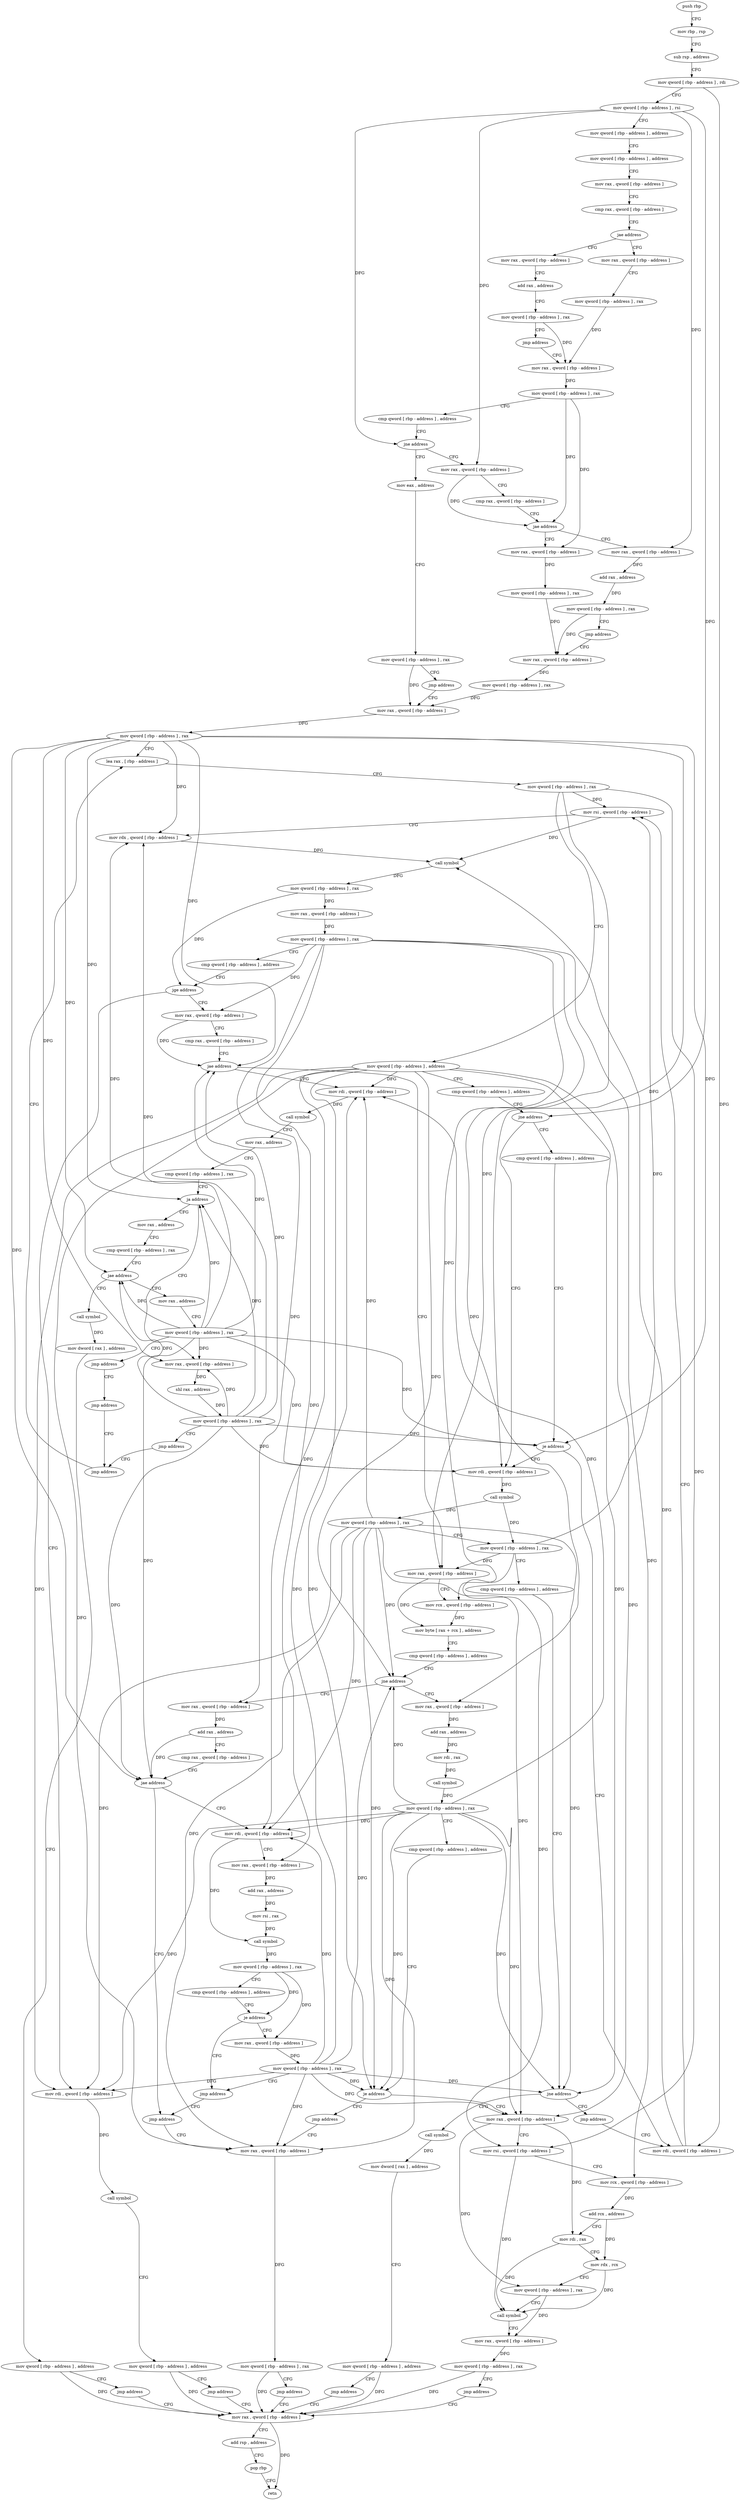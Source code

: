 digraph "func" {
"4246432" [label = "push rbp" ]
"4246433" [label = "mov rbp , rsp" ]
"4246436" [label = "sub rsp , address" ]
"4246443" [label = "mov qword [ rbp - address ] , rdi" ]
"4246447" [label = "mov qword [ rbp - address ] , rsi" ]
"4246451" [label = "mov qword [ rbp - address ] , address" ]
"4246459" [label = "mov qword [ rbp - address ] , address" ]
"4246467" [label = "mov rax , qword [ rbp - address ]" ]
"4246471" [label = "cmp rax , qword [ rbp - address ]" ]
"4246475" [label = "jae address" ]
"4246503" [label = "mov rax , qword [ rbp - address ]" ]
"4246481" [label = "mov rax , qword [ rbp - address ]" ]
"4246507" [label = "mov qword [ rbp - address ] , rax" ]
"4246514" [label = "mov rax , qword [ rbp - address ]" ]
"4246485" [label = "add rax , address" ]
"4246491" [label = "mov qword [ rbp - address ] , rax" ]
"4246498" [label = "jmp address" ]
"4246553" [label = "mov rax , qword [ rbp - address ]" ]
"4246557" [label = "cmp rax , qword [ rbp - address ]" ]
"4246561" [label = "jae address" ]
"4246589" [label = "mov rax , qword [ rbp - address ]" ]
"4246567" [label = "mov rax , qword [ rbp - address ]" ]
"4246536" [label = "mov eax , address" ]
"4246541" [label = "mov qword [ rbp - address ] , rax" ]
"4246548" [label = "jmp address" ]
"4246614" [label = "mov rax , qword [ rbp - address ]" ]
"4246521" [label = "mov qword [ rbp - address ] , rax" ]
"4246525" [label = "cmp qword [ rbp - address ] , address" ]
"4246530" [label = "jne address" ]
"4246593" [label = "mov qword [ rbp - address ] , rax" ]
"4246600" [label = "mov rax , qword [ rbp - address ]" ]
"4246571" [label = "add rax , address" ]
"4246577" [label = "mov qword [ rbp - address ] , rax" ]
"4246584" [label = "jmp address" ]
"4246621" [label = "mov qword [ rbp - address ] , rax" ]
"4246625" [label = "lea rax , [ rbp - address ]" ]
"4246675" [label = "mov rdi , qword [ rbp - address ]" ]
"4246679" [label = "call symbol" ]
"4246684" [label = "mov qword [ rbp - address ] , rax" ]
"4246691" [label = "mov qword [ rbp - address ] , rax" ]
"4246698" [label = "cmp qword [ rbp - address ] , address" ]
"4246706" [label = "jne address" ]
"4246736" [label = "jmp address" ]
"4246712" [label = "call symbol" ]
"4246661" [label = "cmp qword [ rbp - address ] , address" ]
"4246669" [label = "je address" ]
"4246741" [label = "mov rdi , qword [ rbp - address ]" ]
"4246607" [label = "mov qword [ rbp - address ] , rax" ]
"4246717" [label = "mov dword [ rax ] , address" ]
"4246723" [label = "mov qword [ rbp - address ] , address" ]
"4246731" [label = "jmp address" ]
"4247183" [label = "mov rax , qword [ rbp - address ]" ]
"4246745" [label = "mov rsi , qword [ rbp - address ]" ]
"4246752" [label = "mov rdx , qword [ rbp - address ]" ]
"4246756" [label = "call symbol" ]
"4246761" [label = "mov qword [ rbp - address ] , rax" ]
"4246765" [label = "mov rax , qword [ rbp - address ]" ]
"4246769" [label = "mov qword [ rbp - address ] , rax" ]
"4246773" [label = "cmp qword [ rbp - address ] , address" ]
"4246778" [label = "jge address" ]
"4246809" [label = "mov rax , qword [ rbp - address ]" ]
"4246784" [label = "mov rdi , qword [ rbp - address ]" ]
"4247187" [label = "add rsp , address" ]
"4247194" [label = "pop rbp" ]
"4247195" [label = "retn" ]
"4246813" [label = "cmp rax , qword [ rbp - address ]" ]
"4246817" [label = "jae address" ]
"4247061" [label = "mov rdi , qword [ rbp - address ]" ]
"4246823" [label = "mov rax , qword [ rbp - address ]" ]
"4246791" [label = "call symbol" ]
"4246796" [label = "mov qword [ rbp - address ] , address" ]
"4246804" [label = "jmp address" ]
"4247068" [label = "call symbol" ]
"4247073" [label = "mov rax , address" ]
"4247083" [label = "cmp qword [ rbp - address ] , rax" ]
"4247087" [label = "ja address" ]
"4247110" [label = "mov rax , address" ]
"4247093" [label = "mov rax , qword [ rbp - address ]" ]
"4246830" [label = "mov rcx , qword [ rbp - address ]" ]
"4246834" [label = "mov byte [ rax + rcx ] , address" ]
"4246838" [label = "cmp qword [ rbp - address ] , address" ]
"4246846" [label = "jne address" ]
"4246955" [label = "mov rax , qword [ rbp - address ]" ]
"4246852" [label = "mov rax , qword [ rbp - address ]" ]
"4247120" [label = "cmp qword [ rbp - address ] , rax" ]
"4247124" [label = "jae address" ]
"4247149" [label = "call symbol" ]
"4247130" [label = "mov rax , address" ]
"4247097" [label = "shl rax , address" ]
"4247101" [label = "mov qword [ rbp - address ] , rax" ]
"4247105" [label = "jmp address" ]
"4247178" [label = "jmp address" ]
"4246959" [label = "add rax , address" ]
"4246965" [label = "cmp rax , qword [ rbp - address ]" ]
"4246969" [label = "jae address" ]
"4247040" [label = "jmp address" ]
"4246975" [label = "mov rdi , qword [ rbp - address ]" ]
"4246856" [label = "add rax , address" ]
"4246862" [label = "mov rdi , rax" ]
"4246865" [label = "call symbol" ]
"4246870" [label = "mov qword [ rbp - address ] , rax" ]
"4246877" [label = "cmp qword [ rbp - address ] , address" ]
"4246885" [label = "je address" ]
"4246950" [label = "jmp address" ]
"4246891" [label = "mov rax , qword [ rbp - address ]" ]
"4247154" [label = "mov dword [ rax ] , address" ]
"4247160" [label = "mov qword [ rbp - address ] , address" ]
"4247168" [label = "jmp address" ]
"4247140" [label = "mov qword [ rbp - address ] , rax" ]
"4247144" [label = "jmp address" ]
"4247173" [label = "jmp address" ]
"4247045" [label = "mov rax , qword [ rbp - address ]" ]
"4246982" [label = "mov rax , qword [ rbp - address ]" ]
"4246986" [label = "add rax , address" ]
"4246992" [label = "mov rsi , rax" ]
"4246995" [label = "call symbol" ]
"4247000" [label = "mov qword [ rbp - address ] , rax" ]
"4247007" [label = "cmp qword [ rbp - address ] , address" ]
"4247015" [label = "je address" ]
"4247035" [label = "jmp address" ]
"4247021" [label = "mov rax , qword [ rbp - address ]" ]
"4246898" [label = "mov rsi , qword [ rbp - address ]" ]
"4246905" [label = "mov rcx , qword [ rbp - address ]" ]
"4246909" [label = "add rcx , address" ]
"4246916" [label = "mov rdi , rax" ]
"4246919" [label = "mov rdx , rcx" ]
"4246922" [label = "mov qword [ rbp - address ] , rax" ]
"4246929" [label = "call symbol" ]
"4246934" [label = "mov rax , qword [ rbp - address ]" ]
"4246941" [label = "mov qword [ rbp - address ] , rax" ]
"4246945" [label = "jmp address" ]
"4246632" [label = "mov qword [ rbp - address ] , rax" ]
"4246639" [label = "mov qword [ rbp - address ] , address" ]
"4246650" [label = "cmp qword [ rbp - address ] , address" ]
"4246655" [label = "jne address" ]
"4247052" [label = "mov qword [ rbp - address ] , rax" ]
"4247056" [label = "jmp address" ]
"4247028" [label = "mov qword [ rbp - address ] , rax" ]
"4246432" -> "4246433" [ label = "CFG" ]
"4246433" -> "4246436" [ label = "CFG" ]
"4246436" -> "4246443" [ label = "CFG" ]
"4246443" -> "4246447" [ label = "CFG" ]
"4246443" -> "4246741" [ label = "DFG" ]
"4246447" -> "4246451" [ label = "CFG" ]
"4246447" -> "4246530" [ label = "DFG" ]
"4246447" -> "4246553" [ label = "DFG" ]
"4246447" -> "4246567" [ label = "DFG" ]
"4246447" -> "4246655" [ label = "DFG" ]
"4246451" -> "4246459" [ label = "CFG" ]
"4246459" -> "4246467" [ label = "CFG" ]
"4246467" -> "4246471" [ label = "CFG" ]
"4246471" -> "4246475" [ label = "CFG" ]
"4246475" -> "4246503" [ label = "CFG" ]
"4246475" -> "4246481" [ label = "CFG" ]
"4246503" -> "4246507" [ label = "CFG" ]
"4246481" -> "4246485" [ label = "CFG" ]
"4246507" -> "4246514" [ label = "DFG" ]
"4246514" -> "4246521" [ label = "DFG" ]
"4246485" -> "4246491" [ label = "CFG" ]
"4246491" -> "4246498" [ label = "CFG" ]
"4246491" -> "4246514" [ label = "DFG" ]
"4246498" -> "4246514" [ label = "CFG" ]
"4246553" -> "4246557" [ label = "CFG" ]
"4246553" -> "4246561" [ label = "DFG" ]
"4246557" -> "4246561" [ label = "CFG" ]
"4246561" -> "4246589" [ label = "CFG" ]
"4246561" -> "4246567" [ label = "CFG" ]
"4246589" -> "4246593" [ label = "DFG" ]
"4246567" -> "4246571" [ label = "DFG" ]
"4246536" -> "4246541" [ label = "CFG" ]
"4246541" -> "4246548" [ label = "CFG" ]
"4246541" -> "4246614" [ label = "DFG" ]
"4246548" -> "4246614" [ label = "CFG" ]
"4246614" -> "4246621" [ label = "DFG" ]
"4246521" -> "4246525" [ label = "CFG" ]
"4246521" -> "4246561" [ label = "DFG" ]
"4246521" -> "4246589" [ label = "DFG" ]
"4246525" -> "4246530" [ label = "CFG" ]
"4246530" -> "4246553" [ label = "CFG" ]
"4246530" -> "4246536" [ label = "CFG" ]
"4246593" -> "4246600" [ label = "DFG" ]
"4246600" -> "4246607" [ label = "DFG" ]
"4246571" -> "4246577" [ label = "DFG" ]
"4246577" -> "4246584" [ label = "CFG" ]
"4246577" -> "4246600" [ label = "DFG" ]
"4246584" -> "4246600" [ label = "CFG" ]
"4246621" -> "4246625" [ label = "CFG" ]
"4246621" -> "4246675" [ label = "DFG" ]
"4246621" -> "4246669" [ label = "DFG" ]
"4246621" -> "4246752" [ label = "DFG" ]
"4246621" -> "4246817" [ label = "DFG" ]
"4246621" -> "4247087" [ label = "DFG" ]
"4246621" -> "4247124" [ label = "DFG" ]
"4246621" -> "4247093" [ label = "DFG" ]
"4246621" -> "4246969" [ label = "DFG" ]
"4246625" -> "4246632" [ label = "CFG" ]
"4246675" -> "4246679" [ label = "DFG" ]
"4246679" -> "4246684" [ label = "DFG" ]
"4246679" -> "4246691" [ label = "DFG" ]
"4246684" -> "4246691" [ label = "CFG" ]
"4246684" -> "4246706" [ label = "DFG" ]
"4246684" -> "4246784" [ label = "DFG" ]
"4246684" -> "4247061" [ label = "DFG" ]
"4246684" -> "4246846" [ label = "DFG" ]
"4246684" -> "4246885" [ label = "DFG" ]
"4246684" -> "4246975" [ label = "DFG" ]
"4246684" -> "4246891" [ label = "DFG" ]
"4246684" -> "4247045" [ label = "DFG" ]
"4246691" -> "4246698" [ label = "CFG" ]
"4246691" -> "4246745" [ label = "DFG" ]
"4246691" -> "4246823" [ label = "DFG" ]
"4246691" -> "4246898" [ label = "DFG" ]
"4246698" -> "4246706" [ label = "CFG" ]
"4246706" -> "4246736" [ label = "CFG" ]
"4246706" -> "4246712" [ label = "CFG" ]
"4246736" -> "4246741" [ label = "CFG" ]
"4246712" -> "4246717" [ label = "DFG" ]
"4246661" -> "4246669" [ label = "CFG" ]
"4246669" -> "4246741" [ label = "CFG" ]
"4246669" -> "4246675" [ label = "CFG" ]
"4246741" -> "4246745" [ label = "CFG" ]
"4246741" -> "4246756" [ label = "DFG" ]
"4246607" -> "4246614" [ label = "DFG" ]
"4246717" -> "4246723" [ label = "CFG" ]
"4246723" -> "4246731" [ label = "CFG" ]
"4246723" -> "4247183" [ label = "DFG" ]
"4246731" -> "4247183" [ label = "CFG" ]
"4247183" -> "4247187" [ label = "CFG" ]
"4247183" -> "4247195" [ label = "DFG" ]
"4246745" -> "4246752" [ label = "CFG" ]
"4246745" -> "4246756" [ label = "DFG" ]
"4246752" -> "4246756" [ label = "DFG" ]
"4246756" -> "4246761" [ label = "DFG" ]
"4246761" -> "4246765" [ label = "DFG" ]
"4246761" -> "4246778" [ label = "DFG" ]
"4246765" -> "4246769" [ label = "DFG" ]
"4246769" -> "4246773" [ label = "CFG" ]
"4246769" -> "4246809" [ label = "DFG" ]
"4246769" -> "4246830" [ label = "DFG" ]
"4246769" -> "4246955" [ label = "DFG" ]
"4246769" -> "4246852" [ label = "DFG" ]
"4246769" -> "4246982" [ label = "DFG" ]
"4246769" -> "4246905" [ label = "DFG" ]
"4246773" -> "4246778" [ label = "CFG" ]
"4246778" -> "4246809" [ label = "CFG" ]
"4246778" -> "4246784" [ label = "CFG" ]
"4246809" -> "4246813" [ label = "CFG" ]
"4246809" -> "4246817" [ label = "DFG" ]
"4246784" -> "4246791" [ label = "DFG" ]
"4247187" -> "4247194" [ label = "CFG" ]
"4247194" -> "4247195" [ label = "CFG" ]
"4246813" -> "4246817" [ label = "CFG" ]
"4246817" -> "4247061" [ label = "CFG" ]
"4246817" -> "4246823" [ label = "CFG" ]
"4247061" -> "4247068" [ label = "DFG" ]
"4246823" -> "4246830" [ label = "CFG" ]
"4246823" -> "4246834" [ label = "DFG" ]
"4246791" -> "4246796" [ label = "CFG" ]
"4246796" -> "4246804" [ label = "CFG" ]
"4246796" -> "4247183" [ label = "DFG" ]
"4246804" -> "4247183" [ label = "CFG" ]
"4247068" -> "4247073" [ label = "CFG" ]
"4247073" -> "4247083" [ label = "CFG" ]
"4247083" -> "4247087" [ label = "CFG" ]
"4247087" -> "4247110" [ label = "CFG" ]
"4247087" -> "4247093" [ label = "CFG" ]
"4247110" -> "4247120" [ label = "CFG" ]
"4247093" -> "4247097" [ label = "DFG" ]
"4246830" -> "4246834" [ label = "DFG" ]
"4246834" -> "4246838" [ label = "CFG" ]
"4246838" -> "4246846" [ label = "CFG" ]
"4246846" -> "4246955" [ label = "CFG" ]
"4246846" -> "4246852" [ label = "CFG" ]
"4246955" -> "4246959" [ label = "DFG" ]
"4246852" -> "4246856" [ label = "DFG" ]
"4247120" -> "4247124" [ label = "CFG" ]
"4247124" -> "4247149" [ label = "CFG" ]
"4247124" -> "4247130" [ label = "CFG" ]
"4247149" -> "4247154" [ label = "DFG" ]
"4247130" -> "4247140" [ label = "CFG" ]
"4247097" -> "4247101" [ label = "DFG" ]
"4247101" -> "4247105" [ label = "CFG" ]
"4247101" -> "4246675" [ label = "DFG" ]
"4247101" -> "4246669" [ label = "DFG" ]
"4247101" -> "4246752" [ label = "DFG" ]
"4247101" -> "4246817" [ label = "DFG" ]
"4247101" -> "4247087" [ label = "DFG" ]
"4247101" -> "4247124" [ label = "DFG" ]
"4247101" -> "4247093" [ label = "DFG" ]
"4247101" -> "4246969" [ label = "DFG" ]
"4247105" -> "4247178" [ label = "CFG" ]
"4247178" -> "4246625" [ label = "CFG" ]
"4246959" -> "4246965" [ label = "CFG" ]
"4246959" -> "4246969" [ label = "DFG" ]
"4246965" -> "4246969" [ label = "CFG" ]
"4246969" -> "4247040" [ label = "CFG" ]
"4246969" -> "4246975" [ label = "CFG" ]
"4247040" -> "4247045" [ label = "CFG" ]
"4246975" -> "4246982" [ label = "CFG" ]
"4246975" -> "4246995" [ label = "DFG" ]
"4246856" -> "4246862" [ label = "DFG" ]
"4246862" -> "4246865" [ label = "DFG" ]
"4246865" -> "4246870" [ label = "DFG" ]
"4246870" -> "4246877" [ label = "CFG" ]
"4246870" -> "4246706" [ label = "DFG" ]
"4246870" -> "4246784" [ label = "DFG" ]
"4246870" -> "4247061" [ label = "DFG" ]
"4246870" -> "4246846" [ label = "DFG" ]
"4246870" -> "4246885" [ label = "DFG" ]
"4246870" -> "4246975" [ label = "DFG" ]
"4246870" -> "4246891" [ label = "DFG" ]
"4246870" -> "4247045" [ label = "DFG" ]
"4246877" -> "4246885" [ label = "CFG" ]
"4246885" -> "4246950" [ label = "CFG" ]
"4246885" -> "4246891" [ label = "CFG" ]
"4246950" -> "4247045" [ label = "CFG" ]
"4246891" -> "4246898" [ label = "CFG" ]
"4246891" -> "4246916" [ label = "DFG" ]
"4246891" -> "4246922" [ label = "DFG" ]
"4247154" -> "4247160" [ label = "CFG" ]
"4247160" -> "4247168" [ label = "CFG" ]
"4247160" -> "4247183" [ label = "DFG" ]
"4247168" -> "4247183" [ label = "CFG" ]
"4247140" -> "4247144" [ label = "CFG" ]
"4247140" -> "4246675" [ label = "DFG" ]
"4247140" -> "4246669" [ label = "DFG" ]
"4247140" -> "4246752" [ label = "DFG" ]
"4247140" -> "4246817" [ label = "DFG" ]
"4247140" -> "4247087" [ label = "DFG" ]
"4247140" -> "4247124" [ label = "DFG" ]
"4247140" -> "4247093" [ label = "DFG" ]
"4247140" -> "4246969" [ label = "DFG" ]
"4247144" -> "4247173" [ label = "CFG" ]
"4247173" -> "4247178" [ label = "CFG" ]
"4247045" -> "4247052" [ label = "DFG" ]
"4246982" -> "4246986" [ label = "DFG" ]
"4246986" -> "4246992" [ label = "DFG" ]
"4246992" -> "4246995" [ label = "DFG" ]
"4246995" -> "4247000" [ label = "DFG" ]
"4247000" -> "4247007" [ label = "CFG" ]
"4247000" -> "4247015" [ label = "DFG" ]
"4247000" -> "4247021" [ label = "DFG" ]
"4247007" -> "4247015" [ label = "CFG" ]
"4247015" -> "4247035" [ label = "CFG" ]
"4247015" -> "4247021" [ label = "CFG" ]
"4247035" -> "4247040" [ label = "CFG" ]
"4247021" -> "4247028" [ label = "DFG" ]
"4246898" -> "4246905" [ label = "CFG" ]
"4246898" -> "4246929" [ label = "DFG" ]
"4246905" -> "4246909" [ label = "DFG" ]
"4246909" -> "4246916" [ label = "CFG" ]
"4246909" -> "4246919" [ label = "DFG" ]
"4246916" -> "4246919" [ label = "CFG" ]
"4246916" -> "4246929" [ label = "DFG" ]
"4246919" -> "4246922" [ label = "CFG" ]
"4246919" -> "4246929" [ label = "DFG" ]
"4246922" -> "4246929" [ label = "CFG" ]
"4246922" -> "4246934" [ label = "DFG" ]
"4246929" -> "4246934" [ label = "CFG" ]
"4246934" -> "4246941" [ label = "DFG" ]
"4246941" -> "4246945" [ label = "CFG" ]
"4246941" -> "4247183" [ label = "DFG" ]
"4246945" -> "4247183" [ label = "CFG" ]
"4246632" -> "4246639" [ label = "CFG" ]
"4246632" -> "4246745" [ label = "DFG" ]
"4246632" -> "4246823" [ label = "DFG" ]
"4246632" -> "4246898" [ label = "DFG" ]
"4246639" -> "4246650" [ label = "CFG" ]
"4246639" -> "4246706" [ label = "DFG" ]
"4246639" -> "4246784" [ label = "DFG" ]
"4246639" -> "4247061" [ label = "DFG" ]
"4246639" -> "4246846" [ label = "DFG" ]
"4246639" -> "4246885" [ label = "DFG" ]
"4246639" -> "4246975" [ label = "DFG" ]
"4246639" -> "4246891" [ label = "DFG" ]
"4246639" -> "4247045" [ label = "DFG" ]
"4246650" -> "4246655" [ label = "CFG" ]
"4246655" -> "4246675" [ label = "CFG" ]
"4246655" -> "4246661" [ label = "CFG" ]
"4247052" -> "4247056" [ label = "CFG" ]
"4247052" -> "4247183" [ label = "DFG" ]
"4247056" -> "4247183" [ label = "CFG" ]
"4247028" -> "4247035" [ label = "CFG" ]
"4247028" -> "4246706" [ label = "DFG" ]
"4247028" -> "4246784" [ label = "DFG" ]
"4247028" -> "4247061" [ label = "DFG" ]
"4247028" -> "4246846" [ label = "DFG" ]
"4247028" -> "4246885" [ label = "DFG" ]
"4247028" -> "4246975" [ label = "DFG" ]
"4247028" -> "4246891" [ label = "DFG" ]
"4247028" -> "4247045" [ label = "DFG" ]
}
